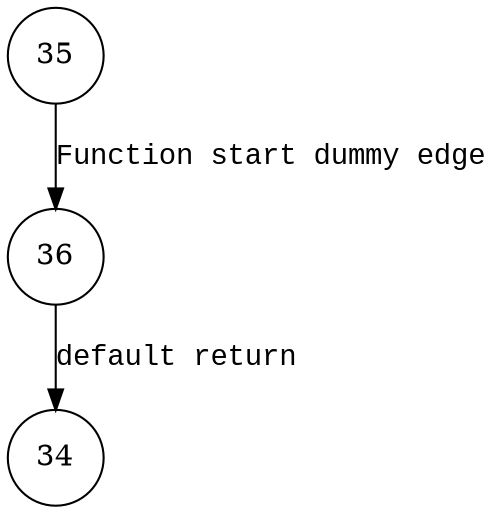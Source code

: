 digraph ap_fatal_signal_child_setup {
35 [shape="circle"]
36 [shape="circle"]
34 [shape="circle"]
35 -> 36 [label="Function start dummy edge" fontname="Courier New"]
36 -> 34 [label="default return" fontname="Courier New"]
}